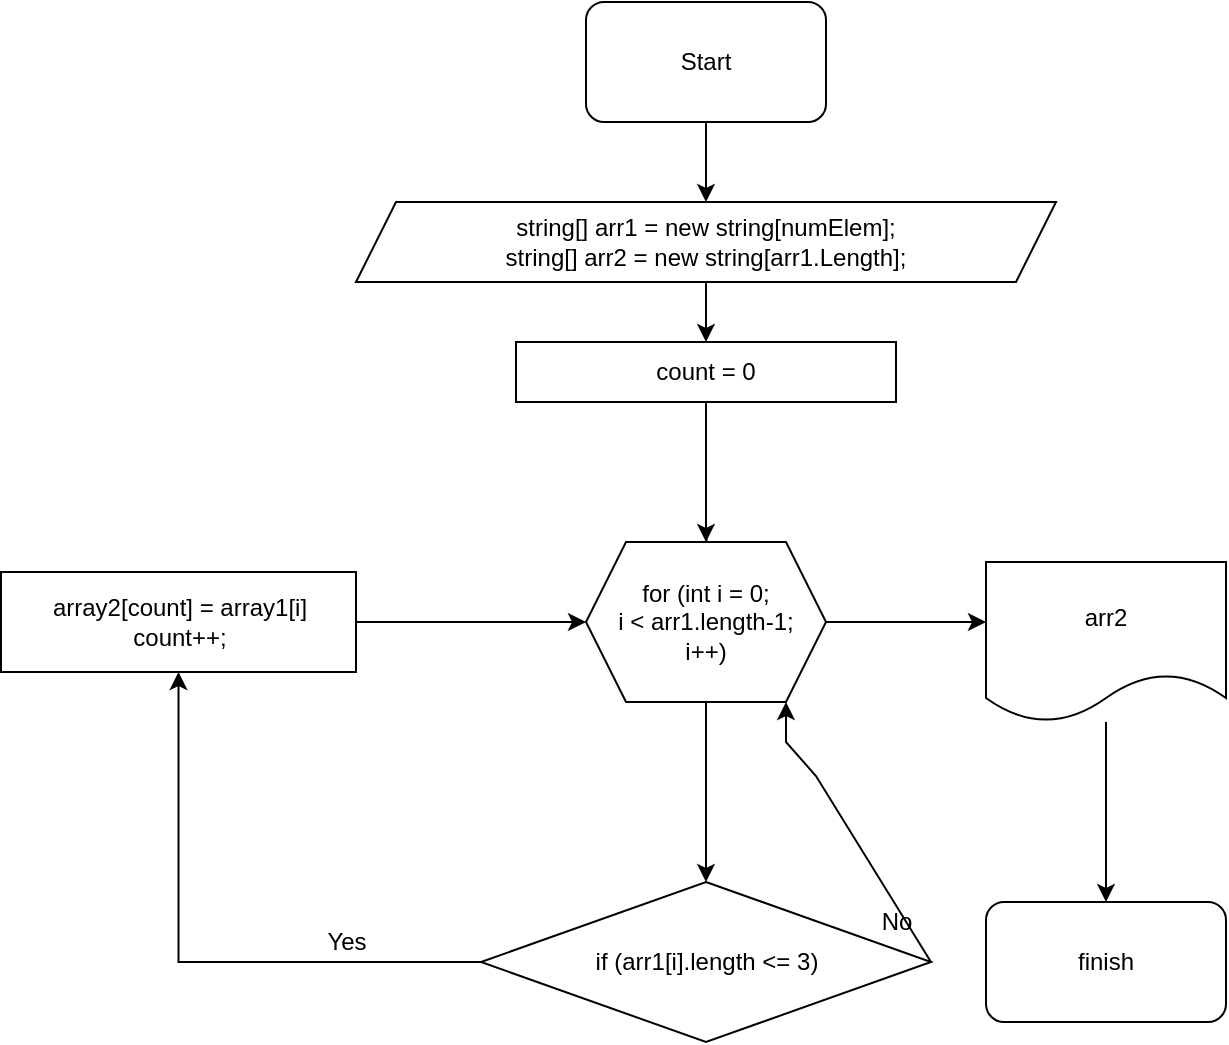 <mxfile version="22.1.18" type="device">
  <diagram id="6YwQQIW8eCQRHDkm4CSs" name="Page-1">
    <mxGraphModel dx="1434" dy="780" grid="1" gridSize="10" guides="1" tooltips="1" connect="1" arrows="1" fold="1" page="1" pageScale="1" pageWidth="827" pageHeight="1169" math="0" shadow="0">
      <root>
        <mxCell id="0" />
        <mxCell id="1" parent="0" />
        <mxCell id="DnkCzbvQFBXvj7n7dTfT-9" value="" style="edgeStyle=orthogonalEdgeStyle;rounded=0;orthogonalLoop=1;jettySize=auto;html=1;" parent="1" source="DnkCzbvQFBXvj7n7dTfT-1" target="3-9e-O_FVBrGXw5auZO9-1" edge="1">
          <mxGeometry relative="1" as="geometry" />
        </mxCell>
        <mxCell id="DnkCzbvQFBXvj7n7dTfT-1" value="Start" style="rounded=1;whiteSpace=wrap;html=1;" parent="1" vertex="1">
          <mxGeometry x="370" y="10" width="120" height="60" as="geometry" />
        </mxCell>
        <mxCell id="DnkCzbvQFBXvj7n7dTfT-8" value="" style="edgeStyle=orthogonalEdgeStyle;rounded=0;orthogonalLoop=1;jettySize=auto;html=1;" parent="1" target="DnkCzbvQFBXvj7n7dTfT-3" edge="1">
          <mxGeometry relative="1" as="geometry">
            <mxPoint x="430" y="270" as="sourcePoint" />
          </mxGeometry>
        </mxCell>
        <mxCell id="DnkCzbvQFBXvj7n7dTfT-7" value="" style="edgeStyle=orthogonalEdgeStyle;rounded=0;orthogonalLoop=1;jettySize=auto;html=1;" parent="1" source="DnkCzbvQFBXvj7n7dTfT-3" target="DnkCzbvQFBXvj7n7dTfT-4" edge="1">
          <mxGeometry relative="1" as="geometry" />
        </mxCell>
        <mxCell id="3-9e-O_FVBrGXw5auZO9-9" value="" style="edgeStyle=orthogonalEdgeStyle;rounded=0;orthogonalLoop=1;jettySize=auto;html=1;" edge="1" parent="1" source="DnkCzbvQFBXvj7n7dTfT-3">
          <mxGeometry relative="1" as="geometry">
            <mxPoint x="570" y="320" as="targetPoint" />
          </mxGeometry>
        </mxCell>
        <mxCell id="DnkCzbvQFBXvj7n7dTfT-3" value="for (int i = 0;&lt;br&gt;i &amp;lt; arr1.length-1;&lt;br&gt;i++)" style="shape=hexagon;perimeter=hexagonPerimeter2;whiteSpace=wrap;html=1;fixedSize=1;" parent="1" vertex="1">
          <mxGeometry x="370" y="280" width="120" height="80" as="geometry" />
        </mxCell>
        <mxCell id="B7fp_Nzf1htRCQnwWERk-2" value="" style="edgeStyle=orthogonalEdgeStyle;rounded=0;orthogonalLoop=1;jettySize=auto;html=1;" parent="1" source="DnkCzbvQFBXvj7n7dTfT-4" target="DnkCzbvQFBXvj7n7dTfT-5" edge="1">
          <mxGeometry relative="1" as="geometry" />
        </mxCell>
        <mxCell id="DnkCzbvQFBXvj7n7dTfT-4" value="if (arr1[i].length &amp;lt;= 3)" style="rhombus;whiteSpace=wrap;html=1;" parent="1" vertex="1">
          <mxGeometry x="317.5" y="450" width="225" height="80" as="geometry" />
        </mxCell>
        <mxCell id="DnkCzbvQFBXvj7n7dTfT-17" value="" style="edgeStyle=orthogonalEdgeStyle;rounded=0;orthogonalLoop=1;jettySize=auto;html=1;" parent="1" source="DnkCzbvQFBXvj7n7dTfT-5" target="DnkCzbvQFBXvj7n7dTfT-3" edge="1">
          <mxGeometry relative="1" as="geometry" />
        </mxCell>
        <mxCell id="DnkCzbvQFBXvj7n7dTfT-5" value="array2[count] = array1[i]&lt;br&gt;count++;" style="whiteSpace=wrap;html=1;" parent="1" vertex="1">
          <mxGeometry x="77.5" y="295" width="177.5" height="50" as="geometry" />
        </mxCell>
        <mxCell id="B7fp_Nzf1htRCQnwWERk-4" value="" style="endArrow=classic;html=1;rounded=0;exitX=1;exitY=0.5;exitDx=0;exitDy=0;" parent="1" source="DnkCzbvQFBXvj7n7dTfT-4" edge="1">
          <mxGeometry width="50" height="50" relative="1" as="geometry">
            <mxPoint x="482.5" y="520" as="sourcePoint" />
            <mxPoint x="470" y="360" as="targetPoint" />
            <Array as="points">
              <mxPoint x="485" y="397" />
              <mxPoint x="470" y="380" />
            </Array>
          </mxGeometry>
        </mxCell>
        <mxCell id="B7fp_Nzf1htRCQnwWERk-6" value="Yes" style="text;html=1;align=center;verticalAlign=middle;resizable=0;points=[];autosize=1;strokeColor=none;fillColor=none;" parent="1" vertex="1">
          <mxGeometry x="230" y="470" width="40" height="20" as="geometry" />
        </mxCell>
        <mxCell id="B7fp_Nzf1htRCQnwWERk-10" value="No" style="text;html=1;align=center;verticalAlign=middle;resizable=0;points=[];autosize=1;strokeColor=none;fillColor=none;" parent="1" vertex="1">
          <mxGeometry x="510" y="460" width="30" height="20" as="geometry" />
        </mxCell>
        <mxCell id="3-9e-O_FVBrGXw5auZO9-14" value="" style="edgeStyle=orthogonalEdgeStyle;rounded=0;orthogonalLoop=1;jettySize=auto;html=1;" edge="1" parent="1" source="3-9e-O_FVBrGXw5auZO9-1" target="3-9e-O_FVBrGXw5auZO9-7">
          <mxGeometry relative="1" as="geometry" />
        </mxCell>
        <mxCell id="3-9e-O_FVBrGXw5auZO9-1" value="&lt;div&gt;string[] arr1 = new string[numElem];&lt;/div&gt;&lt;div&gt;string[] arr2 = new string[arr1.Length];&lt;/div&gt;" style="shape=parallelogram;perimeter=parallelogramPerimeter;whiteSpace=wrap;html=1;fixedSize=1;" vertex="1" parent="1">
          <mxGeometry x="255" y="110" width="350" height="40" as="geometry" />
        </mxCell>
        <mxCell id="3-9e-O_FVBrGXw5auZO9-13" value="" style="edgeStyle=orthogonalEdgeStyle;rounded=0;orthogonalLoop=1;jettySize=auto;html=1;" edge="1" parent="1" source="3-9e-O_FVBrGXw5auZO9-7" target="DnkCzbvQFBXvj7n7dTfT-3">
          <mxGeometry relative="1" as="geometry" />
        </mxCell>
        <mxCell id="3-9e-O_FVBrGXw5auZO9-7" value="count = 0" style="rounded=0;whiteSpace=wrap;html=1;" vertex="1" parent="1">
          <mxGeometry x="335" y="180" width="190" height="30" as="geometry" />
        </mxCell>
        <mxCell id="3-9e-O_FVBrGXw5auZO9-12" value="" style="edgeStyle=orthogonalEdgeStyle;rounded=0;orthogonalLoop=1;jettySize=auto;html=1;" edge="1" parent="1" source="3-9e-O_FVBrGXw5auZO9-10" target="3-9e-O_FVBrGXw5auZO9-11">
          <mxGeometry relative="1" as="geometry" />
        </mxCell>
        <mxCell id="3-9e-O_FVBrGXw5auZO9-10" value="arr2" style="shape=document;whiteSpace=wrap;html=1;boundedLbl=1;" vertex="1" parent="1">
          <mxGeometry x="570" y="290" width="120" height="80" as="geometry" />
        </mxCell>
        <mxCell id="3-9e-O_FVBrGXw5auZO9-11" value="finish" style="rounded=1;whiteSpace=wrap;html=1;" vertex="1" parent="1">
          <mxGeometry x="570" y="460" width="120" height="60" as="geometry" />
        </mxCell>
      </root>
    </mxGraphModel>
  </diagram>
</mxfile>
